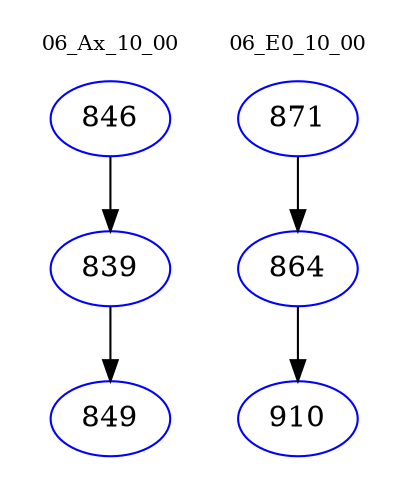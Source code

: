 digraph{
subgraph cluster_0 {
color = white
label = "06_Ax_10_00";
fontsize=10;
T0_846 [label="846", color="blue"]
T0_846 -> T0_839 [color="black"]
T0_839 [label="839", color="blue"]
T0_839 -> T0_849 [color="black"]
T0_849 [label="849", color="blue"]
}
subgraph cluster_1 {
color = white
label = "06_E0_10_00";
fontsize=10;
T1_871 [label="871", color="blue"]
T1_871 -> T1_864 [color="black"]
T1_864 [label="864", color="blue"]
T1_864 -> T1_910 [color="black"]
T1_910 [label="910", color="blue"]
}
}
